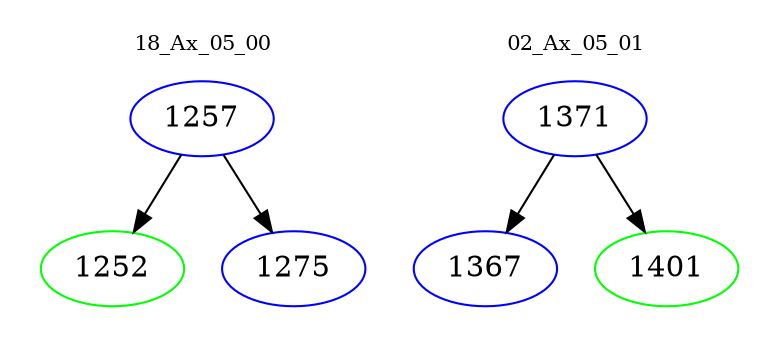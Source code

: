 digraph{
subgraph cluster_0 {
color = white
label = "18_Ax_05_00";
fontsize=10;
T0_1257 [label="1257", color="blue"]
T0_1257 -> T0_1252 [color="black"]
T0_1252 [label="1252", color="green"]
T0_1257 -> T0_1275 [color="black"]
T0_1275 [label="1275", color="blue"]
}
subgraph cluster_1 {
color = white
label = "02_Ax_05_01";
fontsize=10;
T1_1371 [label="1371", color="blue"]
T1_1371 -> T1_1367 [color="black"]
T1_1367 [label="1367", color="blue"]
T1_1371 -> T1_1401 [color="black"]
T1_1401 [label="1401", color="green"]
}
}
